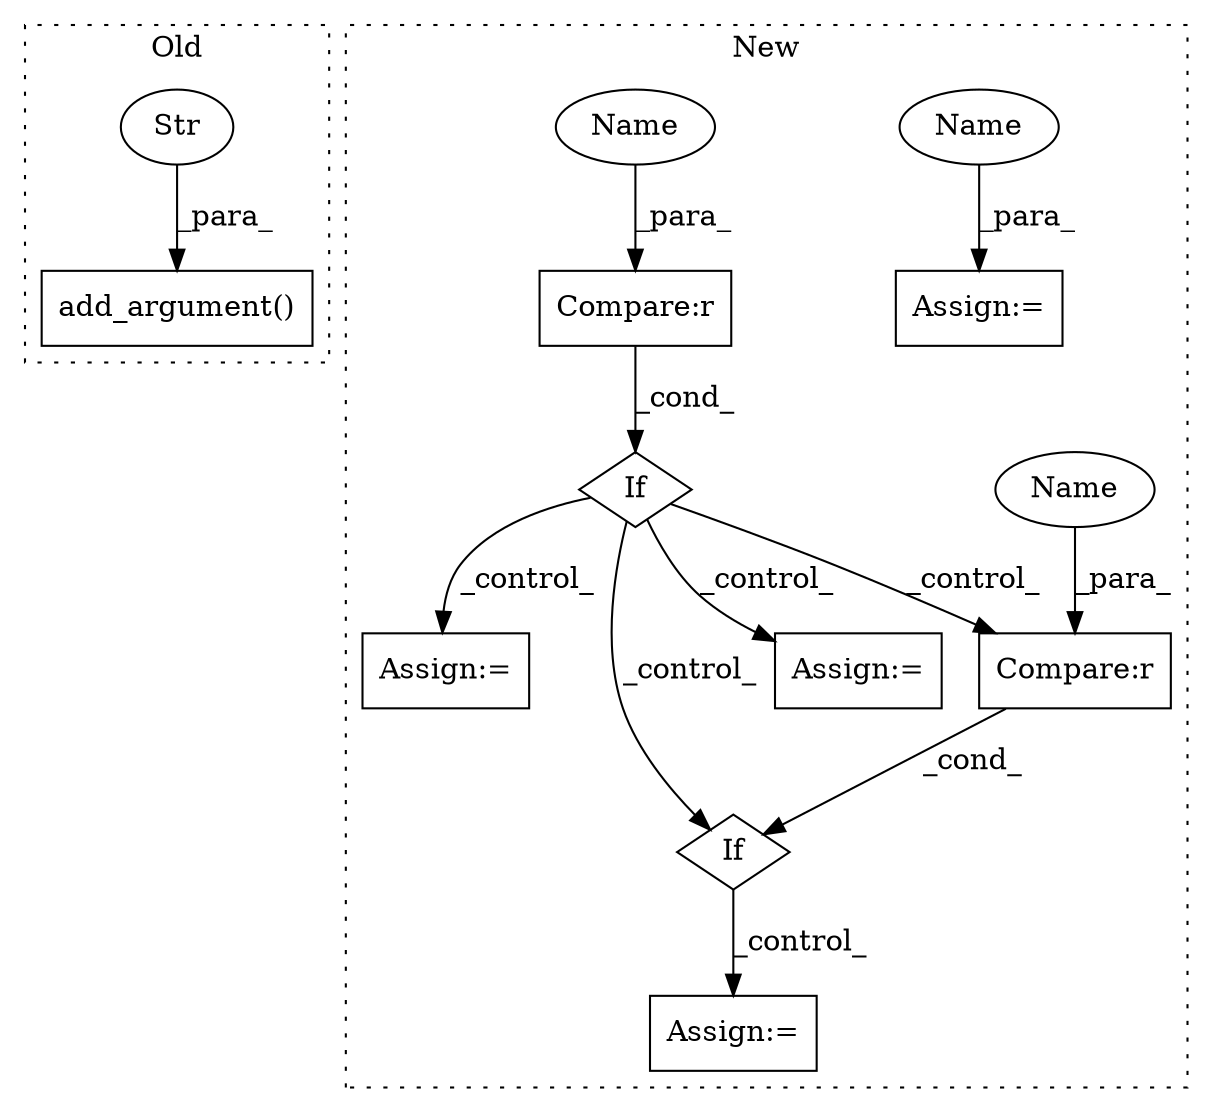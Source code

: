 digraph G {
subgraph cluster0 {
1 [label="add_argument()" a="75" s="3285,3342" l="29,157" shape="box"];
3 [label="Str" a="66" s="3314" l="28" shape="ellipse"];
label = "Old";
style="dotted";
}
subgraph cluster1 {
2 [label="If" a="96" s="3839" l="0" shape="diamond"];
4 [label="Assign:=" a="68" s="3890" l="3" shape="box"];
5 [label="Compare:r" a="40" s="3839" l="38" shape="box"];
6 [label="If" a="96" s="3713" l="3" shape="diamond"];
7 [label="Compare:r" a="40" s="3716" l="39" shape="box"];
8 [label="Assign:=" a="68" s="3768" l="3" shape="box"];
9 [label="Assign:=" a="68" s="3822" l="3" shape="box"];
10 [label="Assign:=" a="68" s="3673" l="3" shape="box"];
11 [label="Name" a="87" s="3676" l="4" shape="ellipse"];
12 [label="Name" a="87" s="3873" l="4" shape="ellipse"];
13 [label="Name" a="87" s="3751" l="4" shape="ellipse"];
label = "New";
style="dotted";
}
2 -> 4 [label="_control_"];
3 -> 1 [label="_para_"];
5 -> 2 [label="_cond_"];
6 -> 8 [label="_control_"];
6 -> 5 [label="_control_"];
6 -> 9 [label="_control_"];
6 -> 2 [label="_control_"];
7 -> 6 [label="_cond_"];
11 -> 10 [label="_para_"];
12 -> 5 [label="_para_"];
13 -> 7 [label="_para_"];
}